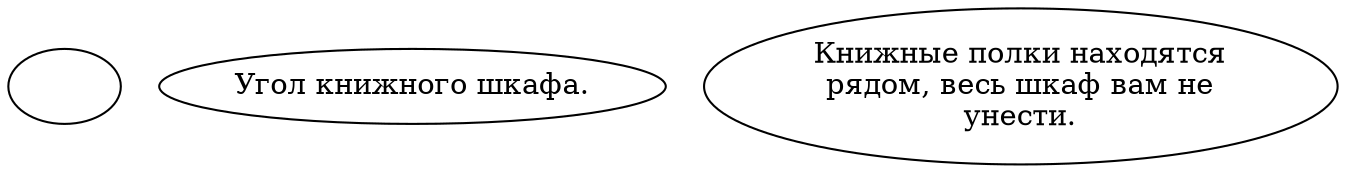 digraph bookheav {
  "start" [style=filled       fillcolor="#FFFFFF"       color="#000000"]
  "start" [label=""]
  "look_at_p_proc" [style=filled       fillcolor="#FFFFFF"       color="#000000"]
  "look_at_p_proc" [label="Угол книжного шкафа."]
  "pickup_p_proc" [style=filled       fillcolor="#FFFFFF"       color="#000000"]
  "pickup_p_proc" [label="Книжные полки находятся\nрядом, весь шкаф вам не\nунести."]
}